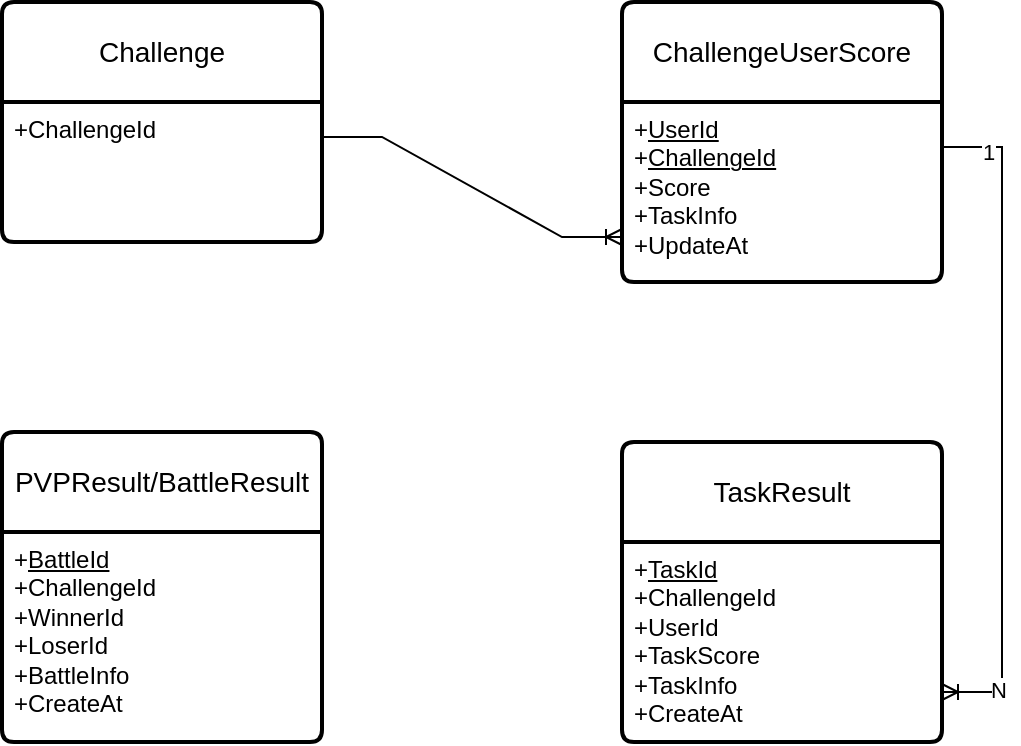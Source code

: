 <mxfile version="21.6.8" type="github" pages="8">
  <diagram name="ER Diagram" id="ZLI-xnwd5I3-F7gUhsCu">
    <mxGraphModel dx="1434" dy="728" grid="1" gridSize="10" guides="1" tooltips="1" connect="1" arrows="1" fold="1" page="1" pageScale="1" pageWidth="827" pageHeight="1169" math="0" shadow="0">
      <root>
        <mxCell id="0" />
        <mxCell id="1" parent="0" />
        <mxCell id="JRfJdb27c1tYHtVessSR-1" value="Challenge" style="swimlane;childLayout=stackLayout;horizontal=1;startSize=50;horizontalStack=0;rounded=1;fontSize=14;fontStyle=0;strokeWidth=2;resizeParent=0;resizeLast=1;shadow=0;dashed=0;align=center;arcSize=4;whiteSpace=wrap;html=1;" parent="1" vertex="1">
          <mxGeometry x="170" y="80" width="160" height="120" as="geometry" />
        </mxCell>
        <mxCell id="JRfJdb27c1tYHtVessSR-2" value="+ChallengeId" style="align=left;strokeColor=none;fillColor=none;spacingLeft=4;fontSize=12;verticalAlign=top;resizable=0;rotatable=0;part=1;html=1;" parent="JRfJdb27c1tYHtVessSR-1" vertex="1">
          <mxGeometry y="50" width="160" height="70" as="geometry" />
        </mxCell>
        <mxCell id="JRfJdb27c1tYHtVessSR-3" value="ChallengeUserScore" style="swimlane;childLayout=stackLayout;horizontal=1;startSize=50;horizontalStack=0;rounded=1;fontSize=14;fontStyle=0;strokeWidth=2;resizeParent=0;resizeLast=1;shadow=0;dashed=0;align=center;arcSize=4;whiteSpace=wrap;html=1;" parent="1" vertex="1">
          <mxGeometry x="480" y="80" width="160" height="140" as="geometry">
            <mxRectangle x="470" y="220" width="70" height="50" as="alternateBounds" />
          </mxGeometry>
        </mxCell>
        <mxCell id="JRfJdb27c1tYHtVessSR-4" value="+&lt;u&gt;UserId&lt;/u&gt;&lt;br&gt;+&lt;u&gt;ChallengeId&lt;/u&gt;&lt;br&gt;+Score&lt;br&gt;+TaskInfo&lt;br&gt;+UpdateAt" style="align=left;strokeColor=none;fillColor=none;spacingLeft=4;fontSize=12;verticalAlign=top;resizable=0;rotatable=0;part=1;html=1;" parent="JRfJdb27c1tYHtVessSR-3" vertex="1">
          <mxGeometry y="50" width="160" height="90" as="geometry" />
        </mxCell>
        <mxCell id="jsPrpI_O9WZwSgl6cPqi-1" value="TaskResult" style="swimlane;childLayout=stackLayout;horizontal=1;startSize=50;horizontalStack=0;rounded=1;fontSize=14;fontStyle=0;strokeWidth=2;resizeParent=0;resizeLast=1;shadow=0;dashed=0;align=center;arcSize=4;whiteSpace=wrap;html=1;" parent="1" vertex="1">
          <mxGeometry x="480" y="300" width="160" height="150" as="geometry" />
        </mxCell>
        <mxCell id="jsPrpI_O9WZwSgl6cPqi-2" value="+&lt;u&gt;TaskId&lt;/u&gt;&lt;br&gt;+ChallengeId&lt;br&gt;+UserId&lt;br&gt;+TaskScore&lt;br&gt;+TaskInfo&lt;br&gt;+CreateAt" style="align=left;strokeColor=none;fillColor=none;spacingLeft=4;fontSize=12;verticalAlign=top;resizable=0;rotatable=0;part=1;html=1;" parent="jsPrpI_O9WZwSgl6cPqi-1" vertex="1">
          <mxGeometry y="50" width="160" height="100" as="geometry" />
        </mxCell>
        <mxCell id="jsPrpI_O9WZwSgl6cPqi-3" value="PVPResult/BattleResult" style="swimlane;childLayout=stackLayout;horizontal=1;startSize=50;horizontalStack=0;rounded=1;fontSize=14;fontStyle=0;strokeWidth=2;resizeParent=0;resizeLast=1;shadow=0;dashed=0;align=center;arcSize=4;whiteSpace=wrap;html=1;" parent="1" vertex="1">
          <mxGeometry x="170" y="295" width="160" height="155" as="geometry" />
        </mxCell>
        <mxCell id="jsPrpI_O9WZwSgl6cPqi-4" value="+&lt;u&gt;BattleId&lt;/u&gt;&lt;br&gt;+ChallengeId&lt;br&gt;+WinnerId&lt;br&gt;+LoserId&lt;br&gt;+BattleInfo&lt;br&gt;+CreateAt" style="align=left;strokeColor=none;fillColor=none;spacingLeft=4;fontSize=12;verticalAlign=top;resizable=0;rotatable=0;part=1;html=1;" parent="jsPrpI_O9WZwSgl6cPqi-3" vertex="1">
          <mxGeometry y="50" width="160" height="105" as="geometry" />
        </mxCell>
        <mxCell id="WyVsY10MQ5rmwuFhoHbH-16" value="" style="edgeStyle=entityRelationEdgeStyle;fontSize=12;html=1;endArrow=ERoneToMany;rounded=0;entryX=1;entryY=0.75;entryDx=0;entryDy=0;exitX=1;exitY=0.25;exitDx=0;exitDy=0;" parent="1" source="JRfJdb27c1tYHtVessSR-4" target="jsPrpI_O9WZwSgl6cPqi-2" edge="1">
          <mxGeometry width="100" height="100" relative="1" as="geometry">
            <mxPoint x="700" y="190" as="sourcePoint" />
            <mxPoint x="690" y="360" as="targetPoint" />
            <Array as="points">
              <mxPoint x="740" y="390" />
              <mxPoint x="690" y="220" />
              <mxPoint x="730" y="240" />
              <mxPoint x="770" y="200" />
              <mxPoint x="740" y="200" />
              <mxPoint x="770" y="330" />
              <mxPoint x="740" y="390" />
            </Array>
          </mxGeometry>
        </mxCell>
        <mxCell id="WyVsY10MQ5rmwuFhoHbH-17" value="1" style="edgeLabel;html=1;align=center;verticalAlign=middle;resizable=0;points=[];" parent="WyVsY10MQ5rmwuFhoHbH-16" vertex="1" connectable="0">
          <mxGeometry x="-0.865" y="-2" relative="1" as="geometry">
            <mxPoint as="offset" />
          </mxGeometry>
        </mxCell>
        <mxCell id="WyVsY10MQ5rmwuFhoHbH-18" value="N" style="edgeLabel;html=1;align=center;verticalAlign=middle;resizable=0;points=[];" parent="WyVsY10MQ5rmwuFhoHbH-16" vertex="1" connectable="0">
          <mxGeometry x="0.836" y="-1" relative="1" as="geometry">
            <mxPoint as="offset" />
          </mxGeometry>
        </mxCell>
        <mxCell id="AfwJ3oAD-vANaPNt5goW-1" value="" style="edgeStyle=entityRelationEdgeStyle;fontSize=12;html=1;endArrow=ERoneToMany;rounded=0;exitX=1;exitY=0.25;exitDx=0;exitDy=0;entryX=0;entryY=0.75;entryDx=0;entryDy=0;" parent="1" source="JRfJdb27c1tYHtVessSR-2" target="JRfJdb27c1tYHtVessSR-4" edge="1">
          <mxGeometry width="100" height="100" relative="1" as="geometry">
            <mxPoint x="360" y="430" as="sourcePoint" />
            <mxPoint x="460" y="330" as="targetPoint" />
          </mxGeometry>
        </mxCell>
      </root>
    </mxGraphModel>
  </diagram>
  <diagram id="Ef0ok4pNN71Re_kueFW6" name="Leaderboard">
    <mxGraphModel dx="1434" dy="728" grid="1" gridSize="10" guides="1" tooltips="1" connect="1" arrows="1" fold="1" page="1" pageScale="1" pageWidth="827" pageHeight="1169" math="0" shadow="0">
      <root>
        <mxCell id="0" />
        <mxCell id="1" parent="0" />
        <mxCell id="Og-gA_vZru-YiPkl-ov5-1" value="Leaderboard" style="swimlane;childLayout=stackLayout;horizontal=1;startSize=50;horizontalStack=0;rounded=1;fontSize=14;fontStyle=0;strokeWidth=2;resizeParent=0;resizeLast=1;shadow=0;dashed=0;align=center;arcSize=4;whiteSpace=wrap;html=1;" parent="1" vertex="1">
          <mxGeometry x="160" y="80" width="160" height="120" as="geometry" />
        </mxCell>
        <mxCell id="Og-gA_vZru-YiPkl-ov5-2" value="+LeaderboardId&lt;br&gt;+Duration&lt;br&gt;+MaxSize" style="align=left;strokeColor=none;fillColor=none;spacingLeft=4;fontSize=12;verticalAlign=top;resizable=0;rotatable=0;part=1;html=1;" parent="Og-gA_vZru-YiPkl-ov5-1" vertex="1">
          <mxGeometry y="50" width="160" height="70" as="geometry" />
        </mxCell>
        <mxCell id="Og-gA_vZru-YiPkl-ov5-3" value="LeaderboardRecord" style="swimlane;childLayout=stackLayout;horizontal=1;startSize=50;horizontalStack=0;rounded=1;fontSize=14;fontStyle=0;strokeWidth=2;resizeParent=0;resizeLast=1;shadow=0;dashed=0;align=center;arcSize=4;whiteSpace=wrap;html=1;" parent="1" vertex="1">
          <mxGeometry x="480" y="80" width="160" height="140" as="geometry" />
        </mxCell>
        <mxCell id="Og-gA_vZru-YiPkl-ov5-4" value="+OwnerId&lt;br&gt;+LeaderboardId&lt;br&gt;+Score&lt;br&gt;+Rank&lt;br&gt;+Metadata" style="align=left;strokeColor=none;fillColor=none;spacingLeft=4;fontSize=12;verticalAlign=top;resizable=0;rotatable=0;part=1;html=1;" parent="Og-gA_vZru-YiPkl-ov5-3" vertex="1">
          <mxGeometry y="50" width="160" height="90" as="geometry" />
        </mxCell>
        <mxCell id="Og-gA_vZru-YiPkl-ov5-5" value="" style="edgeStyle=entityRelationEdgeStyle;fontSize=12;html=1;endArrow=ERmany;rounded=0;exitX=1;exitY=0.75;exitDx=0;exitDy=0;entryX=0;entryY=0.25;entryDx=0;entryDy=0;" parent="1" source="Og-gA_vZru-YiPkl-ov5-2" target="Og-gA_vZru-YiPkl-ov5-4" edge="1">
          <mxGeometry width="100" height="100" relative="1" as="geometry">
            <mxPoint x="360" y="250" as="sourcePoint" />
            <mxPoint x="460" y="150" as="targetPoint" />
          </mxGeometry>
        </mxCell>
      </root>
    </mxGraphModel>
  </diagram>
  <diagram id="nfGYc4ScAfrTc4jbYE4T" name="Leaderboard Architecture">
    <mxGraphModel dx="1434" dy="728" grid="1" gridSize="10" guides="1" tooltips="1" connect="1" arrows="1" fold="1" page="1" pageScale="1" pageWidth="827" pageHeight="1169" math="0" shadow="0">
      <root>
        <mxCell id="0" />
        <mxCell id="1" parent="0" />
        <mxCell id="XdYTRL2mxj0HCFypTFus-22" value="" style="sketch=0;outlineConnect=0;fontColor=#232F3E;gradientColor=none;fillColor=#232F3D;strokeColor=none;dashed=0;verticalLabelPosition=bottom;verticalAlign=top;align=center;html=1;fontSize=12;fontStyle=0;aspect=fixed;pointerEvents=1;shape=mxgraph.aws4.mobile_client;" parent="1" vertex="1">
          <mxGeometry x="50" y="196" width="97.24" height="185" as="geometry" />
        </mxCell>
        <mxCell id="XdYTRL2mxj0HCFypTFus-1" value="Region" style="points=[[0,0],[0.25,0],[0.5,0],[0.75,0],[1,0],[1,0.25],[1,0.5],[1,0.75],[1,1],[0.75,1],[0.5,1],[0.25,1],[0,1],[0,0.75],[0,0.5],[0,0.25]];outlineConnect=0;gradientColor=none;html=1;whiteSpace=wrap;fontSize=12;fontStyle=0;container=1;pointerEvents=0;collapsible=0;recursiveResize=0;shape=mxgraph.aws4.group;grIcon=mxgraph.aws4.group_region;strokeColor=#147EBA;fillColor=none;verticalAlign=top;align=left;spacingLeft=30;fontColor=#147EBA;dashed=1;" parent="1" vertex="1">
          <mxGeometry x="290" y="113.5" width="500" height="350" as="geometry" />
        </mxCell>
        <mxCell id="XdYTRL2mxj0HCFypTFus-25" value="" style="edgeStyle=orthogonalEdgeStyle;rounded=0;orthogonalLoop=1;jettySize=auto;html=1;" parent="XdYTRL2mxj0HCFypTFus-1" source="XdYTRL2mxj0HCFypTFus-16" target="XdYTRL2mxj0HCFypTFus-17" edge="1">
          <mxGeometry relative="1" as="geometry" />
        </mxCell>
        <mxCell id="XdYTRL2mxj0HCFypTFus-29" value="2.Dispatch &lt;br&gt;the request" style="edgeLabel;html=1;align=center;verticalAlign=middle;resizable=0;points=[];" parent="XdYTRL2mxj0HCFypTFus-25" vertex="1" connectable="0">
          <mxGeometry x="-0.007" y="1" relative="1" as="geometry">
            <mxPoint as="offset" />
          </mxGeometry>
        </mxCell>
        <mxCell id="XdYTRL2mxj0HCFypTFus-16" value="API Gateway" style="outlineConnect=0;dashed=0;verticalLabelPosition=bottom;verticalAlign=top;align=center;html=1;shape=mxgraph.aws3.api_gateway;fillColor=#D9A741;gradientColor=none;" parent="XdYTRL2mxj0HCFypTFus-1" vertex="1">
          <mxGeometry x="40" y="120" width="76.5" height="93" as="geometry" />
        </mxCell>
        <mxCell id="XdYTRL2mxj0HCFypTFus-26" value="" style="edgeStyle=orthogonalEdgeStyle;rounded=0;orthogonalLoop=1;jettySize=auto;html=1;" parent="XdYTRL2mxj0HCFypTFus-1" source="XdYTRL2mxj0HCFypTFus-17" target="XdYTRL2mxj0HCFypTFus-19" edge="1">
          <mxGeometry relative="1" as="geometry">
            <Array as="points">
              <mxPoint x="310" y="167" />
              <mxPoint x="310" y="71" />
            </Array>
          </mxGeometry>
        </mxCell>
        <mxCell id="XdYTRL2mxj0HCFypTFus-30" value="3.Get Ranks" style="edgeLabel;html=1;align=center;verticalAlign=middle;resizable=0;points=[];" parent="XdYTRL2mxj0HCFypTFus-26" vertex="1" connectable="0">
          <mxGeometry x="0.076" y="-3" relative="1" as="geometry">
            <mxPoint x="-13" y="-12" as="offset" />
          </mxGeometry>
        </mxCell>
        <mxCell id="XdYTRL2mxj0HCFypTFus-27" style="edgeStyle=orthogonalEdgeStyle;rounded=0;orthogonalLoop=1;jettySize=auto;html=1;exitX=1;exitY=0.5;exitDx=0;exitDy=0;exitPerimeter=0;entryX=0;entryY=0.5;entryDx=0;entryDy=0;entryPerimeter=0;" parent="XdYTRL2mxj0HCFypTFus-1" source="XdYTRL2mxj0HCFypTFus-17" target="XdYTRL2mxj0HCFypTFus-18" edge="1">
          <mxGeometry relative="1" as="geometry">
            <Array as="points">
              <mxPoint x="310" y="167" />
              <mxPoint x="310" y="261" />
            </Array>
          </mxGeometry>
        </mxCell>
        <mxCell id="XdYTRL2mxj0HCFypTFus-31" value="4.Ge leaderboard records&amp;nbsp;" style="edgeLabel;html=1;align=center;verticalAlign=middle;resizable=0;points=[];" parent="XdYTRL2mxj0HCFypTFus-27" vertex="1" connectable="0">
          <mxGeometry x="0.12" y="1" relative="1" as="geometry">
            <mxPoint x="29" y="-13" as="offset" />
          </mxGeometry>
        </mxCell>
        <mxCell id="XdYTRL2mxj0HCFypTFus-17" value="Lambda" style="outlineConnect=0;dashed=0;verticalLabelPosition=bottom;verticalAlign=top;align=center;html=1;shape=mxgraph.aws3.lambda;fillColor=#F58534;gradientColor=none;" parent="XdYTRL2mxj0HCFypTFus-1" vertex="1">
          <mxGeometry x="190" y="120" width="76.5" height="93" as="geometry" />
        </mxCell>
        <mxCell id="XdYTRL2mxj0HCFypTFus-18" value="DynamoDB&lt;br&gt;&lt;br&gt;Store all leaderboard records" style="outlineConnect=0;dashed=0;verticalLabelPosition=bottom;verticalAlign=top;align=center;html=1;shape=mxgraph.aws3.dynamo_db;fillColor=#2E73B8;gradientColor=none;" parent="XdYTRL2mxj0HCFypTFus-1" vertex="1">
          <mxGeometry x="356" y="220" width="72" height="81" as="geometry" />
        </mxCell>
        <mxCell id="XdYTRL2mxj0HCFypTFus-19" value="ElasticCache for Redis&lt;br&gt;&lt;br&gt;Provide ranks" style="sketch=0;outlineConnect=0;fontColor=#232F3E;gradientColor=none;fillColor=#2E27AD;strokeColor=none;dashed=0;verticalLabelPosition=bottom;verticalAlign=top;align=center;html=1;fontSize=12;fontStyle=0;aspect=fixed;pointerEvents=1;shape=mxgraph.aws4.elasticache_for_redis;" parent="XdYTRL2mxj0HCFypTFus-1" vertex="1">
          <mxGeometry x="356" y="36.5" width="78" height="69" as="geometry" />
        </mxCell>
        <mxCell id="XdYTRL2mxj0HCFypTFus-21" value="Leaderboard SDK" style="rounded=0;whiteSpace=wrap;html=1;container=0;" parent="1" vertex="1">
          <mxGeometry x="63.62" y="248.5" width="70" height="91.5" as="geometry">
            <mxRectangle x="95" y="260" width="50" height="40" as="alternateBounds" />
          </mxGeometry>
        </mxCell>
        <mxCell id="XdYTRL2mxj0HCFypTFus-23" style="edgeStyle=orthogonalEdgeStyle;rounded=0;orthogonalLoop=1;jettySize=auto;html=1;" parent="1" source="XdYTRL2mxj0HCFypTFus-22" target="XdYTRL2mxj0HCFypTFus-16" edge="1">
          <mxGeometry relative="1" as="geometry">
            <mxPoint x="147.24" y="310.165" as="sourcePoint" />
            <mxPoint x="220" y="370" as="targetPoint" />
            <Array as="points">
              <mxPoint x="180" y="277" />
              <mxPoint x="180" y="277" />
            </Array>
          </mxGeometry>
        </mxCell>
        <mxCell id="XdYTRL2mxj0HCFypTFus-28" value="1.Call leaderboard APIs" style="edgeLabel;html=1;align=center;verticalAlign=middle;resizable=0;points=[];" parent="XdYTRL2mxj0HCFypTFus-23" vertex="1" connectable="0">
          <mxGeometry x="-0.175" y="4" relative="1" as="geometry">
            <mxPoint as="offset" />
          </mxGeometry>
        </mxCell>
        <mxCell id="XdYTRL2mxj0HCFypTFus-34" style="edgeStyle=orthogonalEdgeStyle;curved=1;rounded=0;orthogonalLoop=1;jettySize=auto;html=1;dashed=1;exitX=0.5;exitY=1;exitDx=0;exitDy=0;exitPerimeter=0;" parent="1" source="XdYTRL2mxj0HCFypTFus-17" target="XdYTRL2mxj0HCFypTFus-22" edge="1">
          <mxGeometry relative="1" as="geometry">
            <mxPoint x="160" y="300" as="targetPoint" />
            <mxPoint x="538.25" y="320" as="sourcePoint" />
            <Array as="points">
              <mxPoint x="480" y="327" />
              <mxPoint x="480" y="360" />
              <mxPoint x="290" y="360" />
              <mxPoint x="290" y="344" />
            </Array>
          </mxGeometry>
        </mxCell>
        <mxCell id="XdYTRL2mxj0HCFypTFus-35" value="5.Send the response" style="edgeLabel;html=1;align=center;verticalAlign=middle;resizable=0;points=[];" parent="XdYTRL2mxj0HCFypTFus-34" vertex="1" connectable="0">
          <mxGeometry x="0.061" y="-5" relative="1" as="geometry">
            <mxPoint as="offset" />
          </mxGeometry>
        </mxCell>
      </root>
    </mxGraphModel>
  </diagram>
  <diagram id="OnHIq64eFZVprXOsB4ZP" name="PVP Architecture">
    <mxGraphModel dx="1434" dy="728" grid="1" gridSize="10" guides="1" tooltips="1" connect="1" arrows="1" fold="1" page="1" pageScale="1" pageWidth="827" pageHeight="1169" math="0" shadow="0">
      <root>
        <mxCell id="0" />
        <mxCell id="1" parent="0" />
        <mxCell id="ysvva_Ia6aTxnsGA4BP1-1" value="Region" style="points=[[0,0],[0.25,0],[0.5,0],[0.75,0],[1,0],[1,0.25],[1,0.5],[1,0.75],[1,1],[0.75,1],[0.5,1],[0.25,1],[0,1],[0,0.75],[0,0.5],[0,0.25]];outlineConnect=0;gradientColor=none;html=1;whiteSpace=wrap;fontSize=12;fontStyle=0;container=1;pointerEvents=0;collapsible=0;recursiveResize=0;shape=mxgraph.aws4.group;grIcon=mxgraph.aws4.group_region;strokeColor=#147EBA;fillColor=none;verticalAlign=top;align=left;spacingLeft=30;fontColor=#147EBA;dashed=1;" parent="1" vertex="1">
          <mxGeometry x="240" y="80" width="560" height="520" as="geometry" />
        </mxCell>
        <mxCell id="ysvva_Ia6aTxnsGA4BP1-14" style="rounded=0;orthogonalLoop=1;jettySize=auto;html=1;exitX=0.65;exitY=0.5;exitDx=0;exitDy=0;exitPerimeter=0;entryX=0;entryY=0.5;entryDx=0;entryDy=0;" parent="ysvva_Ia6aTxnsGA4BP1-1" source="ysvva_Ia6aTxnsGA4BP1-3" target="ysvva_Ia6aTxnsGA4BP1-6" edge="1">
          <mxGeometry relative="1" as="geometry" />
        </mxCell>
        <mxCell id="ysvva_Ia6aTxnsGA4BP1-15" style="rounded=0;orthogonalLoop=1;jettySize=auto;html=1;exitX=0.65;exitY=0.5;exitDx=0;exitDy=0;exitPerimeter=0;dashed=1;dashPattern=8 8;entryX=0;entryY=0.5;entryDx=0;entryDy=0;" parent="ysvva_Ia6aTxnsGA4BP1-1" source="ysvva_Ia6aTxnsGA4BP1-3" target="ysvva_Ia6aTxnsGA4BP1-7" edge="1">
          <mxGeometry relative="1" as="geometry" />
        </mxCell>
        <mxCell id="ysvva_Ia6aTxnsGA4BP1-3" value="API Gateway" style="outlineConnect=0;dashed=0;verticalLabelPosition=bottom;verticalAlign=top;align=center;html=1;shape=mxgraph.aws3.api_gateway;fillColor=#D9A741;gradientColor=none;" parent="ysvva_Ia6aTxnsGA4BP1-1" vertex="1">
          <mxGeometry x="20" y="160" width="76.5" height="93" as="geometry" />
        </mxCell>
        <mxCell id="ysvva_Ia6aTxnsGA4BP1-4" value="lambda" style="outlineConnect=0;dashed=0;verticalLabelPosition=bottom;verticalAlign=top;align=center;html=1;shape=mxgraph.aws3.lambda_function;fillColor=#F58534;gradientColor=none;" parent="ysvva_Ia6aTxnsGA4BP1-1" vertex="1">
          <mxGeometry x="240" y="70" width="69" height="72" as="geometry" />
        </mxCell>
        <mxCell id="ysvva_Ia6aTxnsGA4BP1-7" value="Dynamic Criteria Mechanism" style="rounded=1;arcSize=10;dashed=1;fillColor=none;gradientColor=none;dashPattern=1 1;strokeWidth=2;verticalAlign=top;" parent="ysvva_Ia6aTxnsGA4BP1-1" vertex="1">
          <mxGeometry x="199" y="230" width="300" height="160" as="geometry" />
        </mxCell>
        <mxCell id="ysvva_Ia6aTxnsGA4BP1-8" value="DynamoDB" style="outlineConnect=0;dashed=0;verticalLabelPosition=bottom;verticalAlign=top;align=center;html=1;shape=mxgraph.aws3.dynamo_db;fillColor=#2E73B8;gradientColor=none;" parent="ysvva_Ia6aTxnsGA4BP1-1" vertex="1">
          <mxGeometry x="390" y="70" width="72" height="81" as="geometry" />
        </mxCell>
        <mxCell id="ysvva_Ia6aTxnsGA4BP1-5" value="Lambda" style="outlineConnect=0;dashed=0;verticalLabelPosition=bottom;verticalAlign=top;align=center;html=1;shape=mxgraph.aws3.lambda_function;fillColor=#F58534;gradientColor=none;" parent="ysvva_Ia6aTxnsGA4BP1-1" vertex="1">
          <mxGeometry x="245.5" y="263" width="69" height="72" as="geometry" />
        </mxCell>
        <mxCell id="ysvva_Ia6aTxnsGA4BP1-17" style="edgeStyle=orthogonalEdgeStyle;rounded=0;orthogonalLoop=1;jettySize=auto;html=1;exitX=1;exitY=0.25;exitDx=0;exitDy=0;exitPerimeter=0;" parent="ysvva_Ia6aTxnsGA4BP1-1" source="ysvva_Ia6aTxnsGA4BP1-12" edge="1">
          <mxGeometry relative="1" as="geometry">
            <mxPoint x="170" y="140" as="targetPoint" />
            <Array as="points">
              <mxPoint x="170" y="60" />
            </Array>
          </mxGeometry>
        </mxCell>
        <mxCell id="ysvva_Ia6aTxnsGA4BP1-18" style="edgeStyle=orthogonalEdgeStyle;rounded=0;orthogonalLoop=1;jettySize=auto;html=1;exitX=1;exitY=0.75;exitDx=0;exitDy=0;exitPerimeter=0;dashed=1;dashPattern=8 8;" parent="ysvva_Ia6aTxnsGA4BP1-1" source="ysvva_Ia6aTxnsGA4BP1-12" edge="1">
          <mxGeometry relative="1" as="geometry">
            <mxPoint x="140" y="260" as="targetPoint" />
          </mxGeometry>
        </mxCell>
        <mxCell id="ysvva_Ia6aTxnsGA4BP1-12" value="Terraform scripts&lt;br&gt;Variable:MechanismName" style="sketch=0;points=[[0,0,0],[0.25,0,0],[0.5,0,0],[0.75,0,0],[1,0,0],[0,1,0],[0.25,1,0],[0.5,1,0],[0.75,1,0],[1,1,0],[0,0.25,0],[0,0.5,0],[0,0.75,0],[1,0.25,0],[1,0.5,0],[1,0.75,0]];points=[[0,0,0],[0.25,0,0],[0.5,0,0],[0.75,0,0],[1,0,0],[0,1,0],[0.25,1,0],[0.5,1,0],[0.75,1,0],[1,1,0],[0,0.25,0],[0,0.5,0],[0,0.75,0],[1,0.25,0],[1,0.5,0],[1,0.75,0]];outlineConnect=0;fontColor=#232F3E;gradientColor=#F34482;gradientDirection=north;fillColor=#BC1356;strokeColor=#ffffff;dashed=0;verticalLabelPosition=bottom;verticalAlign=top;align=center;html=1;fontSize=12;fontStyle=0;aspect=fixed;shape=mxgraph.aws4.resourceIcon;resIcon=mxgraph.aws4.config;" parent="ysvva_Ia6aTxnsGA4BP1-1" vertex="1">
          <mxGeometry x="40" y="40" width="78" height="78" as="geometry" />
        </mxCell>
        <mxCell id="ysvva_Ia6aTxnsGA4BP1-6" value="Score Range Mechanism" style="rounded=1;arcSize=10;dashed=1;fillColor=none;gradientColor=none;dashPattern=1 1;strokeWidth=2;verticalAlign=top;" parent="ysvva_Ia6aTxnsGA4BP1-1" vertex="1">
          <mxGeometry x="199" y="40" width="300" height="160" as="geometry" />
        </mxCell>
        <mxCell id="ysvva_Ia6aTxnsGA4BP1-19" value="More Mechanisms..." style="rounded=1;arcSize=10;dashed=1;fillColor=none;gradientColor=none;dashPattern=1 1;strokeWidth=2;" parent="ysvva_Ia6aTxnsGA4BP1-1" vertex="1">
          <mxGeometry x="199" y="420" width="301" height="69.5" as="geometry" />
        </mxCell>
        <mxCell id="ysvva_Ia6aTxnsGA4BP1-25" value="OpenSearch" style="outlineConnect=0;dashed=0;verticalLabelPosition=bottom;verticalAlign=top;align=center;html=1;shape=mxgraph.aws3.elasticsearch_service;fillColor=#F58534;gradientColor=none;" parent="ysvva_Ia6aTxnsGA4BP1-1" vertex="1">
          <mxGeometry x="390" y="263" width="67.5" height="81" as="geometry" />
        </mxCell>
        <mxCell id="ysvva_Ia6aTxnsGA4BP1-24" style="edgeStyle=orthogonalEdgeStyle;rounded=0;orthogonalLoop=1;jettySize=auto;html=1;entryX=0;entryY=0.5;entryDx=0;entryDy=0;" parent="1" source="ysvva_Ia6aTxnsGA4BP1-22" target="ysvva_Ia6aTxnsGA4BP1-1" edge="1">
          <mxGeometry relative="1" as="geometry" />
        </mxCell>
        <mxCell id="ysvva_Ia6aTxnsGA4BP1-22" value="Game Client" style="sketch=0;outlineConnect=0;fontColor=#232F3E;gradientColor=none;fillColor=#232F3D;strokeColor=none;dashed=0;verticalLabelPosition=bottom;verticalAlign=top;align=center;html=1;fontSize=12;fontStyle=0;aspect=fixed;pointerEvents=1;shape=mxgraph.aws4.mobile_client;" parent="1" vertex="1">
          <mxGeometry x="50" y="275" width="68.33" height="130" as="geometry" />
        </mxCell>
        <mxCell id="ysvva_Ia6aTxnsGA4BP1-23" value="PVP SDK" style="rounded=0;whiteSpace=wrap;html=1;" parent="1" vertex="1">
          <mxGeometry x="56.24" y="310" width="55.84" height="60" as="geometry" />
        </mxCell>
      </root>
    </mxGraphModel>
  </diagram>
  <diagram id="OwyKlDWdI4mPWZdU60e3" name="SubmitTaskResult">
    <mxGraphModel dx="1434" dy="728" grid="1" gridSize="10" guides="1" tooltips="1" connect="1" arrows="1" fold="1" page="1" pageScale="1" pageWidth="827" pageHeight="1169" math="0" shadow="0">
      <root>
        <mxCell id="0" />
        <mxCell id="1" parent="0" />
        <mxCell id="_mGx9NyPURdkJgdSlxEY-3" value="" style="edgeStyle=orthogonalEdgeStyle;rounded=0;orthogonalLoop=1;jettySize=auto;html=1;" parent="1" source="_mGx9NyPURdkJgdSlxEY-1" target="_mGx9NyPURdkJgdSlxEY-2" edge="1">
          <mxGeometry relative="1" as="geometry" />
        </mxCell>
        <mxCell id="_mGx9NyPURdkJgdSlxEY-1" value="Got the SubmitTaskResult request" style="strokeWidth=2;html=1;shape=mxgraph.flowchart.start_1;whiteSpace=wrap;" parent="1" vertex="1">
          <mxGeometry x="330" y="100" width="100" height="60" as="geometry" />
        </mxCell>
        <mxCell id="_mGx9NyPURdkJgdSlxEY-23" value="" style="edgeStyle=orthogonalEdgeStyle;rounded=0;orthogonalLoop=1;jettySize=auto;html=1;" parent="1" source="_mGx9NyPURdkJgdSlxEY-2" target="_mGx9NyPURdkJgdSlxEY-22" edge="1">
          <mxGeometry relative="1" as="geometry" />
        </mxCell>
        <mxCell id="_mGx9NyPURdkJgdSlxEY-2" value="Create an UpdateItem action" style="whiteSpace=wrap;html=1;strokeWidth=2;" parent="1" vertex="1">
          <mxGeometry x="320" y="210" width="120" height="60" as="geometry" />
        </mxCell>
        <mxCell id="_mGx9NyPURdkJgdSlxEY-12" value="Yes" style="edgeStyle=orthogonalEdgeStyle;rounded=0;orthogonalLoop=1;jettySize=auto;html=1;" parent="1" target="_mGx9NyPURdkJgdSlxEY-11" edge="1">
          <mxGeometry relative="1" as="geometry">
            <mxPoint x="380" y="501" as="sourcePoint" />
          </mxGeometry>
        </mxCell>
        <mxCell id="_mGx9NyPURdkJgdSlxEY-15" style="edgeStyle=orthogonalEdgeStyle;rounded=0;orthogonalLoop=1;jettySize=auto;html=1;exitX=0;exitY=0.5;exitDx=0;exitDy=0;" parent="1" edge="1">
          <mxGeometry relative="1" as="geometry">
            <mxPoint x="215" y="547.25" as="targetPoint" />
            <mxPoint x="340" y="461" as="sourcePoint" />
          </mxGeometry>
        </mxCell>
        <mxCell id="_mGx9NyPURdkJgdSlxEY-18" value="No" style="edgeLabel;html=1;align=center;verticalAlign=middle;resizable=0;points=[];" parent="_mGx9NyPURdkJgdSlxEY-15" vertex="1" connectable="0">
          <mxGeometry x="-0.233" y="2" relative="1" as="geometry">
            <mxPoint as="offset" />
          </mxGeometry>
        </mxCell>
        <mxCell id="_mGx9NyPURdkJgdSlxEY-6" value="Success ?" style="rhombus;whiteSpace=wrap;html=1;strokeWidth=2;" parent="1" vertex="1">
          <mxGeometry x="340" y="420" width="80" height="80" as="geometry" />
        </mxCell>
        <mxCell id="_mGx9NyPURdkJgdSlxEY-14" value="" style="edgeStyle=orthogonalEdgeStyle;rounded=0;orthogonalLoop=1;jettySize=auto;html=1;" parent="1" source="_mGx9NyPURdkJgdSlxEY-11" target="_mGx9NyPURdkJgdSlxEY-13" edge="1">
          <mxGeometry relative="1" as="geometry" />
        </mxCell>
        <mxCell id="_mGx9NyPURdkJgdSlxEY-11" value="return code=0" style="whiteSpace=wrap;html=1;strokeWidth=2;" parent="1" vertex="1">
          <mxGeometry x="320" y="551" width="120" height="60" as="geometry" />
        </mxCell>
        <mxCell id="_mGx9NyPURdkJgdSlxEY-13" value="End" style="strokeWidth=2;html=1;shape=mxgraph.flowchart.terminator;whiteSpace=wrap;" parent="1" vertex="1">
          <mxGeometry x="330" y="651" width="100" height="60" as="geometry" />
        </mxCell>
        <mxCell id="_mGx9NyPURdkJgdSlxEY-17" style="edgeStyle=orthogonalEdgeStyle;rounded=0;orthogonalLoop=1;jettySize=auto;html=1;exitX=0.5;exitY=1;exitDx=0;exitDy=0;entryX=0;entryY=0.5;entryDx=0;entryDy=0;entryPerimeter=0;" parent="1" source="_mGx9NyPURdkJgdSlxEY-16" target="_mGx9NyPURdkJgdSlxEY-13" edge="1">
          <mxGeometry relative="1" as="geometry">
            <mxPoint x="215" y="611" as="sourcePoint" />
          </mxGeometry>
        </mxCell>
        <mxCell id="_mGx9NyPURdkJgdSlxEY-16" value="return code=50000" style="rounded=1;whiteSpace=wrap;html=1;absoluteArcSize=1;arcSize=14;strokeWidth=2;" parent="1" vertex="1">
          <mxGeometry x="150" y="497.25" width="130" height="63.75" as="geometry" />
        </mxCell>
        <mxCell id="_mGx9NyPURdkJgdSlxEY-24" value="" style="edgeStyle=orthogonalEdgeStyle;rounded=0;orthogonalLoop=1;jettySize=auto;html=1;" parent="1" source="_mGx9NyPURdkJgdSlxEY-22" target="_mGx9NyPURdkJgdSlxEY-6" edge="1">
          <mxGeometry relative="1" as="geometry" />
        </mxCell>
        <mxCell id="_mGx9NyPURdkJgdSlxEY-22" value="Execute UpdateItem action" style="rounded=1;whiteSpace=wrap;html=1;absoluteArcSize=1;arcSize=14;strokeWidth=2;" parent="1" vertex="1">
          <mxGeometry x="320" y="320" width="120" height="60" as="geometry" />
        </mxCell>
      </root>
    </mxGraphModel>
  </diagram>
  <diagram name="SubmitBattleResult" id="kJAmJhjrjmzXvsPElJPp">
    <mxGraphModel dx="1434" dy="728" grid="1" gridSize="10" guides="1" tooltips="1" connect="1" arrows="1" fold="1" page="1" pageScale="1" pageWidth="827" pageHeight="1169" math="0" shadow="0">
      <root>
        <mxCell id="TCgt48JFfZpcyxgghdm0-0" />
        <mxCell id="TCgt48JFfZpcyxgghdm0-1" parent="TCgt48JFfZpcyxgghdm0-0" />
        <mxCell id="TCgt48JFfZpcyxgghdm0-2" value="" style="edgeStyle=orthogonalEdgeStyle;rounded=0;orthogonalLoop=1;jettySize=auto;html=1;" parent="TCgt48JFfZpcyxgghdm0-1" source="TCgt48JFfZpcyxgghdm0-3" target="TCgt48JFfZpcyxgghdm0-5" edge="1">
          <mxGeometry relative="1" as="geometry" />
        </mxCell>
        <mxCell id="TCgt48JFfZpcyxgghdm0-3" value="Got the SubmitBattleResult request" style="strokeWidth=2;html=1;shape=mxgraph.flowchart.start_1;whiteSpace=wrap;" parent="TCgt48JFfZpcyxgghdm0-1" vertex="1">
          <mxGeometry x="330" y="100" width="100" height="60" as="geometry" />
        </mxCell>
        <mxCell id="TCgt48JFfZpcyxgghdm0-4" value="" style="edgeStyle=orthogonalEdgeStyle;rounded=0;orthogonalLoop=1;jettySize=auto;html=1;" parent="TCgt48JFfZpcyxgghdm0-1" source="TCgt48JFfZpcyxgghdm0-5" target="TCgt48JFfZpcyxgghdm0-16" edge="1">
          <mxGeometry relative="1" as="geometry" />
        </mxCell>
        <mxCell id="TCgt48JFfZpcyxgghdm0-5" value="Create an UpdateItem action" style="whiteSpace=wrap;html=1;strokeWidth=2;" parent="TCgt48JFfZpcyxgghdm0-1" vertex="1">
          <mxGeometry x="320" y="210" width="120" height="60" as="geometry" />
        </mxCell>
        <mxCell id="TCgt48JFfZpcyxgghdm0-6" value="Yes" style="edgeStyle=orthogonalEdgeStyle;rounded=0;orthogonalLoop=1;jettySize=auto;html=1;" parent="TCgt48JFfZpcyxgghdm0-1" target="TCgt48JFfZpcyxgghdm0-11" edge="1">
          <mxGeometry relative="1" as="geometry">
            <mxPoint x="380" y="501" as="sourcePoint" />
          </mxGeometry>
        </mxCell>
        <mxCell id="TCgt48JFfZpcyxgghdm0-7" style="edgeStyle=orthogonalEdgeStyle;rounded=0;orthogonalLoop=1;jettySize=auto;html=1;exitX=0;exitY=0.5;exitDx=0;exitDy=0;" parent="TCgt48JFfZpcyxgghdm0-1" edge="1">
          <mxGeometry relative="1" as="geometry">
            <mxPoint x="215" y="547.25" as="targetPoint" />
            <mxPoint x="340" y="461" as="sourcePoint" />
          </mxGeometry>
        </mxCell>
        <mxCell id="TCgt48JFfZpcyxgghdm0-8" value="No" style="edgeLabel;html=1;align=center;verticalAlign=middle;resizable=0;points=[];" parent="TCgt48JFfZpcyxgghdm0-7" vertex="1" connectable="0">
          <mxGeometry x="-0.233" y="2" relative="1" as="geometry">
            <mxPoint as="offset" />
          </mxGeometry>
        </mxCell>
        <mxCell id="TCgt48JFfZpcyxgghdm0-9" value="Success?" style="rhombus;whiteSpace=wrap;html=1;strokeWidth=2;" parent="TCgt48JFfZpcyxgghdm0-1" vertex="1">
          <mxGeometry x="340" y="420" width="80" height="80" as="geometry" />
        </mxCell>
        <mxCell id="TCgt48JFfZpcyxgghdm0-10" value="" style="edgeStyle=orthogonalEdgeStyle;rounded=0;orthogonalLoop=1;jettySize=auto;html=1;" parent="TCgt48JFfZpcyxgghdm0-1" source="TCgt48JFfZpcyxgghdm0-11" target="TCgt48JFfZpcyxgghdm0-12" edge="1">
          <mxGeometry relative="1" as="geometry" />
        </mxCell>
        <mxCell id="TCgt48JFfZpcyxgghdm0-11" value="return code=0" style="whiteSpace=wrap;html=1;strokeWidth=2;" parent="TCgt48JFfZpcyxgghdm0-1" vertex="1">
          <mxGeometry x="320" y="551" width="120" height="60" as="geometry" />
        </mxCell>
        <mxCell id="TCgt48JFfZpcyxgghdm0-12" value="End" style="strokeWidth=2;html=1;shape=mxgraph.flowchart.terminator;whiteSpace=wrap;" parent="TCgt48JFfZpcyxgghdm0-1" vertex="1">
          <mxGeometry x="330" y="651" width="100" height="60" as="geometry" />
        </mxCell>
        <mxCell id="TCgt48JFfZpcyxgghdm0-13" style="edgeStyle=orthogonalEdgeStyle;rounded=0;orthogonalLoop=1;jettySize=auto;html=1;exitX=0.5;exitY=1;exitDx=0;exitDy=0;entryX=0;entryY=0.5;entryDx=0;entryDy=0;entryPerimeter=0;" parent="TCgt48JFfZpcyxgghdm0-1" source="TCgt48JFfZpcyxgghdm0-14" target="TCgt48JFfZpcyxgghdm0-12" edge="1">
          <mxGeometry relative="1" as="geometry">
            <mxPoint x="215" y="611" as="sourcePoint" />
          </mxGeometry>
        </mxCell>
        <mxCell id="TCgt48JFfZpcyxgghdm0-14" value="return code=50000" style="rounded=1;whiteSpace=wrap;html=1;absoluteArcSize=1;arcSize=14;strokeWidth=2;" parent="TCgt48JFfZpcyxgghdm0-1" vertex="1">
          <mxGeometry x="150" y="497.25" width="130" height="63.75" as="geometry" />
        </mxCell>
        <mxCell id="TCgt48JFfZpcyxgghdm0-15" value="" style="edgeStyle=orthogonalEdgeStyle;rounded=0;orthogonalLoop=1;jettySize=auto;html=1;" parent="TCgt48JFfZpcyxgghdm0-1" source="TCgt48JFfZpcyxgghdm0-16" target="TCgt48JFfZpcyxgghdm0-9" edge="1">
          <mxGeometry relative="1" as="geometry" />
        </mxCell>
        <mxCell id="TCgt48JFfZpcyxgghdm0-16" value="Execute UpdateItem action" style="rounded=1;whiteSpace=wrap;html=1;absoluteArcSize=1;arcSize=14;strokeWidth=2;" parent="TCgt48JFfZpcyxgghdm0-1" vertex="1">
          <mxGeometry x="320" y="320" width="120" height="60" as="geometry" />
        </mxCell>
      </root>
    </mxGraphModel>
  </diagram>
  <diagram id="AcMw4fSw0eSmG7YZUYil" name="Get Opponents">
    <mxGraphModel dx="1434" dy="728" grid="1" gridSize="10" guides="1" tooltips="1" connect="1" arrows="1" fold="1" page="1" pageScale="1" pageWidth="827" pageHeight="1169" math="0" shadow="0">
      <root>
        <mxCell id="0" />
        <mxCell id="1" parent="0" />
        <mxCell id="TNRSWp99YEmKbb-_i6Py-3" value="" style="edgeStyle=orthogonalEdgeStyle;rounded=0;orthogonalLoop=1;jettySize=auto;html=1;" parent="1" source="TNRSWp99YEmKbb-_i6Py-1" target="TNRSWp99YEmKbb-_i6Py-2" edge="1">
          <mxGeometry relative="1" as="geometry" />
        </mxCell>
        <mxCell id="TNRSWp99YEmKbb-_i6Py-1" value="Got a GetOpponent request&amp;nbsp;" style="strokeWidth=2;html=1;shape=mxgraph.flowchart.start_1;whiteSpace=wrap;" parent="1" vertex="1">
          <mxGeometry x="350" y="40" width="100" height="60" as="geometry" />
        </mxCell>
        <mxCell id="TNRSWp99YEmKbb-_i6Py-7" value="" style="edgeStyle=orthogonalEdgeStyle;rounded=0;orthogonalLoop=1;jettySize=auto;html=1;" parent="1" source="TNRSWp99YEmKbb-_i6Py-2" target="TNRSWp99YEmKbb-_i6Py-6" edge="1">
          <mxGeometry relative="1" as="geometry" />
        </mxCell>
        <mxCell id="TNRSWp99YEmKbb-_i6Py-2" value="Create a query action on the ScoreIndex" style="whiteSpace=wrap;html=1;strokeWidth=2;" parent="1" vertex="1">
          <mxGeometry x="340" y="143" width="120" height="60" as="geometry" />
        </mxCell>
        <mxCell id="TNRSWp99YEmKbb-_i6Py-9" value="" style="edgeStyle=orthogonalEdgeStyle;rounded=0;orthogonalLoop=1;jettySize=auto;html=1;" parent="1" source="TNRSWp99YEmKbb-_i6Py-6" target="TNRSWp99YEmKbb-_i6Py-8" edge="1">
          <mxGeometry relative="1" as="geometry" />
        </mxCell>
        <mxCell id="TNRSWp99YEmKbb-_i6Py-6" value="Partition key: CHALL#${ChallengeId}&amp;nbsp;&lt;br&gt;&lt;br&gt;Key condition: Score between ${RangeStart} and ${RangeEnd}&lt;br&gt;&lt;br&gt;Limit: 100&amp;nbsp;" style="whiteSpace=wrap;html=1;strokeWidth=2;" parent="1" vertex="1">
          <mxGeometry x="310" y="240" width="180" height="110" as="geometry" />
        </mxCell>
        <mxCell id="TNRSWp99YEmKbb-_i6Py-11" value="" style="edgeStyle=orthogonalEdgeStyle;rounded=0;orthogonalLoop=1;jettySize=auto;html=1;" parent="1" source="TNRSWp99YEmKbb-_i6Py-8" target="TNRSWp99YEmKbb-_i6Py-10" edge="1">
          <mxGeometry relative="1" as="geometry" />
        </mxCell>
        <mxCell id="TNRSWp99YEmKbb-_i6Py-8" value="Execute the query action" style="whiteSpace=wrap;html=1;strokeWidth=2;" parent="1" vertex="1">
          <mxGeometry x="340" y="390" width="120" height="60" as="geometry" />
        </mxCell>
        <mxCell id="QDWOXv9ZFbFGNbBJtLDX-5" value="" style="edgeStyle=orthogonalEdgeStyle;rounded=0;orthogonalLoop=1;jettySize=auto;html=1;" edge="1" parent="1" source="TNRSWp99YEmKbb-_i6Py-10" target="QDWOXv9ZFbFGNbBJtLDX-4">
          <mxGeometry relative="1" as="geometry" />
        </mxCell>
        <mxCell id="QDWOXv9ZFbFGNbBJtLDX-10" value="" style="edgeStyle=orthogonalEdgeStyle;rounded=0;orthogonalLoop=1;jettySize=auto;html=1;" edge="1" parent="1" source="TNRSWp99YEmKbb-_i6Py-10" target="QDWOXv9ZFbFGNbBJtLDX-9">
          <mxGeometry relative="1" as="geometry" />
        </mxCell>
        <mxCell id="TNRSWp99YEmKbb-_i6Py-10" value="success?" style="rhombus;whiteSpace=wrap;html=1;strokeWidth=2;" parent="1" vertex="1">
          <mxGeometry x="360" y="482" width="80" height="80" as="geometry" />
        </mxCell>
        <mxCell id="gn9YIRKON3IZiL0qG-fJ-3" value="" style="edgeStyle=orthogonalEdgeStyle;rounded=0;orthogonalLoop=1;jettySize=auto;html=1;" edge="1" parent="1" source="QDWOXv9ZFbFGNbBJtLDX-1" target="gn9YIRKON3IZiL0qG-fJ-2">
          <mxGeometry relative="1" as="geometry" />
        </mxCell>
        <mxCell id="QDWOXv9ZFbFGNbBJtLDX-1" value="randomly select a set of users from all Items as opponents." style="whiteSpace=wrap;html=1;strokeWidth=2;" vertex="1" parent="1">
          <mxGeometry x="340" y="880" width="120" height="60" as="geometry" />
        </mxCell>
        <mxCell id="QDWOXv9ZFbFGNbBJtLDX-8" style="edgeStyle=orthogonalEdgeStyle;rounded=0;orthogonalLoop=1;jettySize=auto;html=1;entryX=0;entryY=0.5;entryDx=0;entryDy=0;entryPerimeter=0;exitX=0.5;exitY=1;exitDx=0;exitDy=0;" edge="1" parent="1" source="QDWOXv9ZFbFGNbBJtLDX-4" target="QDWOXv9ZFbFGNbBJtLDX-6">
          <mxGeometry relative="1" as="geometry" />
        </mxCell>
        <mxCell id="QDWOXv9ZFbFGNbBJtLDX-4" value="return code = 50000" style="whiteSpace=wrap;html=1;strokeWidth=2;" vertex="1" parent="1">
          <mxGeometry x="180" y="492" width="120" height="60" as="geometry" />
        </mxCell>
        <mxCell id="QDWOXv9ZFbFGNbBJtLDX-6" value="End" style="strokeWidth=2;html=1;shape=mxgraph.flowchart.terminator;whiteSpace=wrap;" vertex="1" parent="1">
          <mxGeometry x="350" y="1090" width="100" height="60" as="geometry" />
        </mxCell>
        <mxCell id="QDWOXv9ZFbFGNbBJtLDX-13" value="" style="edgeStyle=orthogonalEdgeStyle;rounded=0;orthogonalLoop=1;jettySize=auto;html=1;" edge="1" parent="1" source="QDWOXv9ZFbFGNbBJtLDX-9" target="QDWOXv9ZFbFGNbBJtLDX-12">
          <mxGeometry relative="1" as="geometry" />
        </mxCell>
        <mxCell id="QDWOXv9ZFbFGNbBJtLDX-9" value="Get all items from the result" style="whiteSpace=wrap;html=1;strokeWidth=2;" vertex="1" parent="1">
          <mxGeometry x="340" y="602" width="120" height="90" as="geometry" />
        </mxCell>
        <mxCell id="QDWOXv9ZFbFGNbBJtLDX-14" value="Yes" style="edgeStyle=orthogonalEdgeStyle;rounded=0;orthogonalLoop=1;jettySize=auto;html=1;" edge="1" parent="1" source="QDWOXv9ZFbFGNbBJtLDX-12" target="QDWOXv9ZFbFGNbBJtLDX-1">
          <mxGeometry relative="1" as="geometry" />
        </mxCell>
        <mxCell id="QDWOXv9ZFbFGNbBJtLDX-16" value="" style="edgeStyle=orthogonalEdgeStyle;rounded=0;orthogonalLoop=1;jettySize=auto;html=1;" edge="1" parent="1" source="QDWOXv9ZFbFGNbBJtLDX-12" target="QDWOXv9ZFbFGNbBJtLDX-15">
          <mxGeometry relative="1" as="geometry" />
        </mxCell>
        <mxCell id="QDWOXv9ZFbFGNbBJtLDX-17" value="No" style="edgeLabel;html=1;align=center;verticalAlign=middle;resizable=0;points=[];" vertex="1" connectable="0" parent="QDWOXv9ZFbFGNbBJtLDX-16">
          <mxGeometry x="-0.05" y="1" relative="1" as="geometry">
            <mxPoint as="offset" />
          </mxGeometry>
        </mxCell>
        <mxCell id="QDWOXv9ZFbFGNbBJtLDX-22" style="edgeStyle=orthogonalEdgeStyle;rounded=0;orthogonalLoop=1;jettySize=auto;html=1;exitX=1;exitY=0;exitDx=0;exitDy=0;entryX=0;entryY=0.5;entryDx=0;entryDy=0;entryPerimeter=0;dashed=1;" edge="1" parent="1" source="QDWOXv9ZFbFGNbBJtLDX-12" target="QDWOXv9ZFbFGNbBJtLDX-20">
          <mxGeometry relative="1" as="geometry" />
        </mxCell>
        <mxCell id="QDWOXv9ZFbFGNbBJtLDX-12" value="Is there enough users" style="rhombus;whiteSpace=wrap;html=1;strokeWidth=2;" vertex="1" parent="1">
          <mxGeometry x="340" y="729" width="120" height="90" as="geometry" />
        </mxCell>
        <mxCell id="QDWOXv9ZFbFGNbBJtLDX-18" style="edgeStyle=orthogonalEdgeStyle;rounded=0;orthogonalLoop=1;jettySize=auto;html=1;entryX=1;entryY=0.5;entryDx=0;entryDy=0;entryPerimeter=0;exitX=0.5;exitY=1;exitDx=0;exitDy=0;" edge="1" parent="1" source="QDWOXv9ZFbFGNbBJtLDX-15" target="QDWOXv9ZFbFGNbBJtLDX-6">
          <mxGeometry relative="1" as="geometry" />
        </mxCell>
        <mxCell id="QDWOXv9ZFbFGNbBJtLDX-15" value="return code=40100 msg=No Enough Users" style="whiteSpace=wrap;html=1;strokeWidth=2;" vertex="1" parent="1">
          <mxGeometry x="540" y="742" width="120" height="60" as="geometry" />
        </mxCell>
        <mxCell id="QDWOXv9ZFbFGNbBJtLDX-20" value="Enough: expected 3 opponents got at least 3 items" style="shape=note;whiteSpace=wrap;html=1;backgroundOutline=1;darkOpacity=0.05;" vertex="1" parent="1">
          <mxGeometry x="540" y="534" width="100" height="100" as="geometry" />
        </mxCell>
        <mxCell id="gn9YIRKON3IZiL0qG-fJ-4" value="" style="edgeStyle=orthogonalEdgeStyle;rounded=0;orthogonalLoop=1;jettySize=auto;html=1;" edge="1" parent="1" source="gn9YIRKON3IZiL0qG-fJ-2" target="QDWOXv9ZFbFGNbBJtLDX-6">
          <mxGeometry relative="1" as="geometry" />
        </mxCell>
        <mxCell id="gn9YIRKON3IZiL0qG-fJ-2" value="Return code=0 data=opponents" style="whiteSpace=wrap;html=1;strokeWidth=2;" vertex="1" parent="1">
          <mxGeometry x="340" y="990" width="120" height="60" as="geometry" />
        </mxCell>
      </root>
    </mxGraphModel>
  </diagram>
  <diagram id="hDVNEEERZIPLi6p-8NSR" name="GetTaskHistories">
    <mxGraphModel dx="1434" dy="728" grid="1" gridSize="10" guides="1" tooltips="1" connect="1" arrows="1" fold="1" page="1" pageScale="1" pageWidth="827" pageHeight="1169" math="0" shadow="0">
      <root>
        <mxCell id="0" />
        <mxCell id="1" parent="0" />
        <mxCell id="hgsTIDUnn4YlQV-48LdO-4" value="" style="edgeStyle=orthogonalEdgeStyle;rounded=0;orthogonalLoop=1;jettySize=auto;html=1;" edge="1" parent="1" source="hgsTIDUnn4YlQV-48LdO-1" target="hgsTIDUnn4YlQV-48LdO-3">
          <mxGeometry relative="1" as="geometry" />
        </mxCell>
        <mxCell id="hgsTIDUnn4YlQV-48LdO-1" value="Received GetTaskHistories request" style="strokeWidth=2;html=1;shape=mxgraph.flowchart.start_1;whiteSpace=wrap;" vertex="1" parent="1">
          <mxGeometry x="340" y="80" width="100" height="60" as="geometry" />
        </mxCell>
        <mxCell id="hgsTIDUnn4YlQV-48LdO-2" value="End" style="strokeWidth=2;html=1;shape=mxgraph.flowchart.terminator;whiteSpace=wrap;" vertex="1" parent="1">
          <mxGeometry x="340" y="870" width="100" height="60" as="geometry" />
        </mxCell>
        <mxCell id="hgsTIDUnn4YlQV-48LdO-6" value="" style="edgeStyle=orthogonalEdgeStyle;rounded=0;orthogonalLoop=1;jettySize=auto;html=1;" edge="1" parent="1" source="hgsTIDUnn4YlQV-48LdO-3" target="hgsTIDUnn4YlQV-48LdO-5">
          <mxGeometry relative="1" as="geometry" />
        </mxCell>
        <mxCell id="hgsTIDUnn4YlQV-48LdO-3" value="Create a query action" style="whiteSpace=wrap;html=1;strokeWidth=2;" vertex="1" parent="1">
          <mxGeometry x="330" y="200" width="120" height="60" as="geometry" />
        </mxCell>
        <mxCell id="EDdznEm-94RPSbU4tosV-4" value="" style="edgeStyle=orthogonalEdgeStyle;rounded=0;orthogonalLoop=1;jettySize=auto;html=1;" edge="1" parent="1" source="hgsTIDUnn4YlQV-48LdO-5" target="EDdznEm-94RPSbU4tosV-3">
          <mxGeometry relative="1" as="geometry" />
        </mxCell>
        <mxCell id="hgsTIDUnn4YlQV-48LdO-5" value="Partition key: ${UserId}&amp;nbsp;&lt;br&gt;&lt;br&gt;Sort key condition:&lt;br&gt;prefix with TASK#${ChallengeId}#" style="whiteSpace=wrap;html=1;strokeWidth=2;" vertex="1" parent="1">
          <mxGeometry x="330" y="320" width="120" height="110" as="geometry" />
        </mxCell>
        <mxCell id="EDdznEm-94RPSbU4tosV-6" value="" style="edgeStyle=orthogonalEdgeStyle;rounded=0;orthogonalLoop=1;jettySize=auto;html=1;" edge="1" parent="1" source="EDdznEm-94RPSbU4tosV-3" target="EDdznEm-94RPSbU4tosV-5">
          <mxGeometry relative="1" as="geometry" />
        </mxCell>
        <mxCell id="EDdznEm-94RPSbU4tosV-3" value="Execute the query action" style="whiteSpace=wrap;html=1;strokeWidth=2;" vertex="1" parent="1">
          <mxGeometry x="330" y="490" width="120" height="60" as="geometry" />
        </mxCell>
        <mxCell id="EDdznEm-94RPSbU4tosV-8" value="" style="edgeStyle=orthogonalEdgeStyle;rounded=0;orthogonalLoop=1;jettySize=auto;html=1;" edge="1" parent="1" source="EDdznEm-94RPSbU4tosV-5" target="EDdznEm-94RPSbU4tosV-7">
          <mxGeometry relative="1" as="geometry" />
        </mxCell>
        <mxCell id="EDdznEm-94RPSbU4tosV-11" value="Yes" style="edgeLabel;html=1;align=center;verticalAlign=middle;resizable=0;points=[];" vertex="1" connectable="0" parent="EDdznEm-94RPSbU4tosV-8">
          <mxGeometry x="-0.244" relative="1" as="geometry">
            <mxPoint as="offset" />
          </mxGeometry>
        </mxCell>
        <mxCell id="EDdznEm-94RPSbU4tosV-10" value="" style="edgeStyle=orthogonalEdgeStyle;rounded=0;orthogonalLoop=1;jettySize=auto;html=1;" edge="1" parent="1" source="EDdznEm-94RPSbU4tosV-5" target="EDdznEm-94RPSbU4tosV-9">
          <mxGeometry relative="1" as="geometry" />
        </mxCell>
        <mxCell id="EDdznEm-94RPSbU4tosV-5" value="Success?" style="rhombus;whiteSpace=wrap;html=1;strokeWidth=2;" vertex="1" parent="1">
          <mxGeometry x="350" y="600" width="80" height="80" as="geometry" />
        </mxCell>
        <mxCell id="EDdznEm-94RPSbU4tosV-13" value="" style="edgeStyle=orthogonalEdgeStyle;rounded=0;orthogonalLoop=1;jettySize=auto;html=1;" edge="1" parent="1" source="EDdznEm-94RPSbU4tosV-7" target="hgsTIDUnn4YlQV-48LdO-2">
          <mxGeometry relative="1" as="geometry" />
        </mxCell>
        <mxCell id="EDdznEm-94RPSbU4tosV-7" value="Return code=0 data=items" style="whiteSpace=wrap;html=1;strokeWidth=2;" vertex="1" parent="1">
          <mxGeometry x="330" y="760" width="120" height="60" as="geometry" />
        </mxCell>
        <mxCell id="EDdznEm-94RPSbU4tosV-12" style="edgeStyle=orthogonalEdgeStyle;rounded=0;orthogonalLoop=1;jettySize=auto;html=1;entryX=0;entryY=0.5;entryDx=0;entryDy=0;entryPerimeter=0;exitX=0.5;exitY=1;exitDx=0;exitDy=0;" edge="1" parent="1" source="EDdznEm-94RPSbU4tosV-9" target="hgsTIDUnn4YlQV-48LdO-2">
          <mxGeometry relative="1" as="geometry" />
        </mxCell>
        <mxCell id="EDdznEm-94RPSbU4tosV-9" value="Return code=50000" style="whiteSpace=wrap;html=1;strokeWidth=2;" vertex="1" parent="1">
          <mxGeometry x="170" y="610" width="120" height="60" as="geometry" />
        </mxCell>
      </root>
    </mxGraphModel>
  </diagram>
</mxfile>

